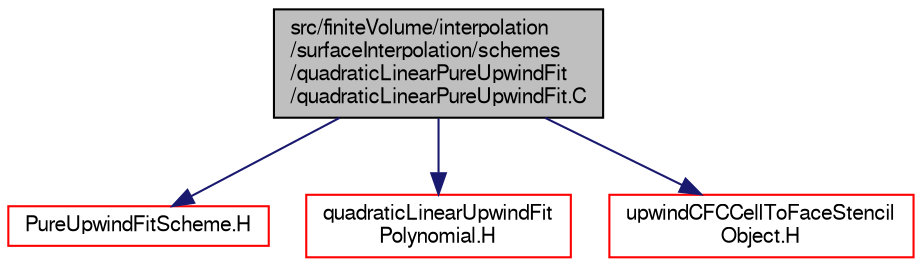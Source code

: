digraph "src/finiteVolume/interpolation/surfaceInterpolation/schemes/quadraticLinearPureUpwindFit/quadraticLinearPureUpwindFit.C"
{
  bgcolor="transparent";
  edge [fontname="FreeSans",fontsize="10",labelfontname="FreeSans",labelfontsize="10"];
  node [fontname="FreeSans",fontsize="10",shape=record];
  Node0 [label="src/finiteVolume/interpolation\l/surfaceInterpolation/schemes\l/quadraticLinearPureUpwindFit\l/quadraticLinearPureUpwindFit.C",height=0.2,width=0.4,color="black", fillcolor="grey75", style="filled", fontcolor="black"];
  Node0 -> Node1 [color="midnightblue",fontsize="10",style="solid",fontname="FreeSans"];
  Node1 [label="PureUpwindFitScheme.H",height=0.2,width=0.4,color="red",URL="$a04241.html"];
  Node0 -> Node315 [color="midnightblue",fontsize="10",style="solid",fontname="FreeSans"];
  Node315 [label="quadraticLinearUpwindFit\lPolynomial.H",height=0.2,width=0.4,color="red",URL="$a04262.html"];
  Node0 -> Node316 [color="midnightblue",fontsize="10",style="solid",fontname="FreeSans"];
  Node316 [label="upwindCFCCellToFaceStencil\lObject.H",height=0.2,width=0.4,color="red",URL="$a03476.html"];
}
